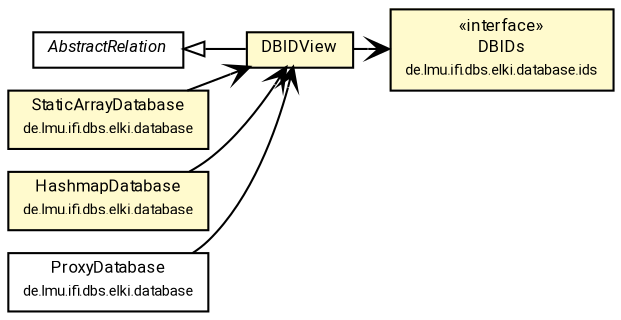 #!/usr/local/bin/dot
#
# Class diagram 
# Generated by UMLGraph version R5_7_2-60-g0e99a6 (http://www.spinellis.gr/umlgraph/)
#

digraph G {
	graph [fontnames="svg"]
	edge [fontname="Roboto",fontsize=7,labelfontname="Roboto",labelfontsize=7,color="black"];
	node [fontname="Roboto",fontcolor="black",fontsize=8,shape=plaintext,margin=0,width=0,height=0];
	nodesep=0.15;
	ranksep=0.25;
	rankdir=LR;
	// de.lmu.ifi.dbs.elki.database.ids.DBIDs
	c3050820 [label=<<table title="de.lmu.ifi.dbs.elki.database.ids.DBIDs" border="0" cellborder="1" cellspacing="0" cellpadding="2" bgcolor="LemonChiffon" href="../ids/DBIDs.html" target="_parent">
		<tr><td><table border="0" cellspacing="0" cellpadding="1">
		<tr><td align="center" balign="center"> &#171;interface&#187; </td></tr>
		<tr><td align="center" balign="center"> <font face="Roboto">DBIDs</font> </td></tr>
		<tr><td align="center" balign="center"> <font face="Roboto" point-size="7.0">de.lmu.ifi.dbs.elki.database.ids</font> </td></tr>
		</table></td></tr>
		</table>>, URL="../ids/DBIDs.html"];
	// de.lmu.ifi.dbs.elki.database.relation.DBIDView
	c3051745 [label=<<table title="de.lmu.ifi.dbs.elki.database.relation.DBIDView" border="0" cellborder="1" cellspacing="0" cellpadding="2" bgcolor="lemonChiffon" href="DBIDView.html" target="_parent">
		<tr><td><table border="0" cellspacing="0" cellpadding="1">
		<tr><td align="center" balign="center"> <font face="Roboto">DBIDView</font> </td></tr>
		</table></td></tr>
		</table>>, URL="DBIDView.html"];
	// de.lmu.ifi.dbs.elki.database.relation.AbstractRelation<O>
	c3051746 [label=<<table title="de.lmu.ifi.dbs.elki.database.relation.AbstractRelation" border="0" cellborder="1" cellspacing="0" cellpadding="2" href="AbstractRelation.html" target="_parent">
		<tr><td><table border="0" cellspacing="0" cellpadding="1">
		<tr><td align="center" balign="center"> <font face="Roboto"><i>AbstractRelation</i></font> </td></tr>
		</table></td></tr>
		</table>>, URL="AbstractRelation.html"];
	// de.lmu.ifi.dbs.elki.database.StaticArrayDatabase
	c3051751 [label=<<table title="de.lmu.ifi.dbs.elki.database.StaticArrayDatabase" border="0" cellborder="1" cellspacing="0" cellpadding="2" bgcolor="LemonChiffon" href="../StaticArrayDatabase.html" target="_parent">
		<tr><td><table border="0" cellspacing="0" cellpadding="1">
		<tr><td align="center" balign="center"> <font face="Roboto">StaticArrayDatabase</font> </td></tr>
		<tr><td align="center" balign="center"> <font face="Roboto" point-size="7.0">de.lmu.ifi.dbs.elki.database</font> </td></tr>
		</table></td></tr>
		</table>>, URL="../StaticArrayDatabase.html"];
	// de.lmu.ifi.dbs.elki.database.HashmapDatabase
	c3051756 [label=<<table title="de.lmu.ifi.dbs.elki.database.HashmapDatabase" border="0" cellborder="1" cellspacing="0" cellpadding="2" bgcolor="LemonChiffon" href="../HashmapDatabase.html" target="_parent">
		<tr><td><table border="0" cellspacing="0" cellpadding="1">
		<tr><td align="center" balign="center"> <font face="Roboto">HashmapDatabase</font> </td></tr>
		<tr><td align="center" balign="center"> <font face="Roboto" point-size="7.0">de.lmu.ifi.dbs.elki.database</font> </td></tr>
		</table></td></tr>
		</table>>, URL="../HashmapDatabase.html"];
	// de.lmu.ifi.dbs.elki.database.ProxyDatabase
	c3051758 [label=<<table title="de.lmu.ifi.dbs.elki.database.ProxyDatabase" border="0" cellborder="1" cellspacing="0" cellpadding="2" href="../ProxyDatabase.html" target="_parent">
		<tr><td><table border="0" cellspacing="0" cellpadding="1">
		<tr><td align="center" balign="center"> <font face="Roboto">ProxyDatabase</font> </td></tr>
		<tr><td align="center" balign="center"> <font face="Roboto" point-size="7.0">de.lmu.ifi.dbs.elki.database</font> </td></tr>
		</table></td></tr>
		</table>>, URL="../ProxyDatabase.html"];
	// de.lmu.ifi.dbs.elki.database.relation.DBIDView extends de.lmu.ifi.dbs.elki.database.relation.AbstractRelation<O>
	c3051746 -> c3051745 [arrowtail=empty,dir=back,weight=10];
	// de.lmu.ifi.dbs.elki.database.relation.DBIDView navassoc de.lmu.ifi.dbs.elki.database.ids.DBIDs
	c3051745 -> c3050820 [arrowhead=open,weight=1];
	// de.lmu.ifi.dbs.elki.database.StaticArrayDatabase navassoc de.lmu.ifi.dbs.elki.database.relation.DBIDView
	c3051751 -> c3051745 [arrowhead=open,weight=1];
	// de.lmu.ifi.dbs.elki.database.HashmapDatabase navassoc de.lmu.ifi.dbs.elki.database.relation.DBIDView
	c3051756 -> c3051745 [arrowhead=open,weight=1];
	// de.lmu.ifi.dbs.elki.database.ProxyDatabase navassoc de.lmu.ifi.dbs.elki.database.relation.DBIDView
	c3051758 -> c3051745 [arrowhead=open,weight=1];
}


